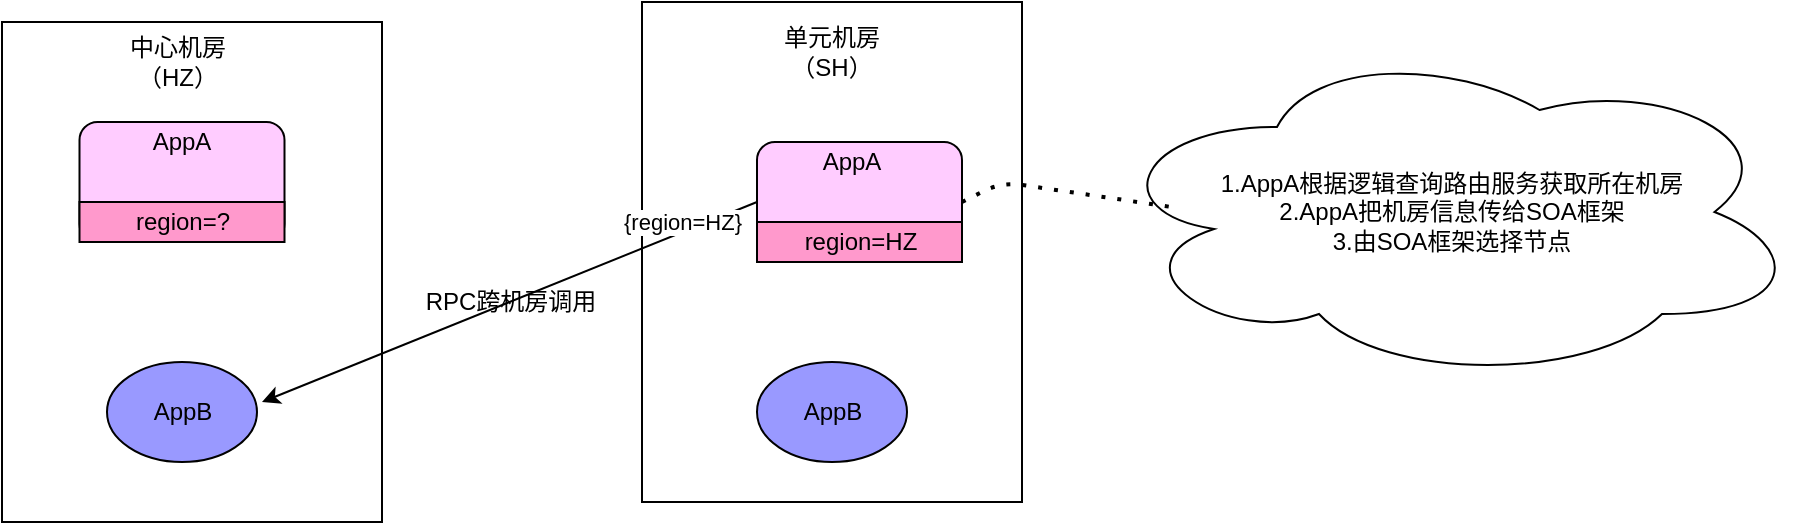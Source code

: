 <mxfile version="13.9.2" type="github">
  <diagram id="fGE-HDQYiMsjhzgaJYEH" name="Page-1">
    <mxGraphModel dx="1520" dy="659" grid="1" gridSize="10" guides="1" tooltips="1" connect="1" arrows="1" fold="1" page="1" pageScale="1" pageWidth="827" pageHeight="1169" math="0" shadow="0">
      <root>
        <mxCell id="0" />
        <mxCell id="1" parent="0" />
        <mxCell id="JVU9-MaIbeyiOLwyJrKp-1" value="" style="rounded=0;whiteSpace=wrap;html=1;" vertex="1" parent="1">
          <mxGeometry x="160" y="240" width="190" height="250" as="geometry" />
        </mxCell>
        <mxCell id="JVU9-MaIbeyiOLwyJrKp-2" value="" style="rounded=0;whiteSpace=wrap;html=1;" vertex="1" parent="1">
          <mxGeometry x="480" y="230" width="190" height="250" as="geometry" />
        </mxCell>
        <mxCell id="JVU9-MaIbeyiOLwyJrKp-3" value="中心机房（HZ）" style="text;html=1;strokeColor=none;fillColor=none;align=center;verticalAlign=middle;whiteSpace=wrap;rounded=0;" vertex="1" parent="1">
          <mxGeometry x="212.5" y="245" width="70" height="30" as="geometry" />
        </mxCell>
        <mxCell id="JVU9-MaIbeyiOLwyJrKp-4" value="单元机房&lt;br&gt;（SH）" style="text;html=1;strokeColor=none;fillColor=none;align=center;verticalAlign=middle;whiteSpace=wrap;rounded=0;" vertex="1" parent="1">
          <mxGeometry x="545" y="245" width="60" height="20" as="geometry" />
        </mxCell>
        <mxCell id="JVU9-MaIbeyiOLwyJrKp-5" value="AppB" style="ellipse;whiteSpace=wrap;html=1;fillColor=#9999FF;" vertex="1" parent="1">
          <mxGeometry x="212.5" y="410" width="75" height="50" as="geometry" />
        </mxCell>
        <mxCell id="JVU9-MaIbeyiOLwyJrKp-6" value="" style="endArrow=classic;html=1;exitX=0;exitY=0.5;exitDx=0;exitDy=0;" edge="1" parent="1" source="JVU9-MaIbeyiOLwyJrKp-11">
          <mxGeometry width="50" height="50" relative="1" as="geometry">
            <mxPoint x="540.064" y="333.592" as="sourcePoint" />
            <mxPoint x="290" y="430" as="targetPoint" />
          </mxGeometry>
        </mxCell>
        <mxCell id="JVU9-MaIbeyiOLwyJrKp-17" value="{region=HZ}" style="edgeLabel;html=1;align=center;verticalAlign=middle;resizable=0;points=[];" vertex="1" connectable="0" parent="JVU9-MaIbeyiOLwyJrKp-6">
          <mxGeometry x="-0.405" relative="1" as="geometry">
            <mxPoint x="35.75" y="-19.59" as="offset" />
          </mxGeometry>
        </mxCell>
        <mxCell id="JVU9-MaIbeyiOLwyJrKp-7" value="RPC跨机房调用" style="text;html=1;align=center;verticalAlign=middle;resizable=0;points=[];autosize=1;" vertex="1" parent="1">
          <mxGeometry x="364" y="370" width="100" height="20" as="geometry" />
        </mxCell>
        <mxCell id="JVU9-MaIbeyiOLwyJrKp-8" value="AppB" style="ellipse;whiteSpace=wrap;html=1;fillColor=#9999FF;" vertex="1" parent="1">
          <mxGeometry x="537.5" y="410" width="75" height="50" as="geometry" />
        </mxCell>
        <mxCell id="JVU9-MaIbeyiOLwyJrKp-9" value="1.AppA根据逻辑查询路由服务获取所在机房&lt;br&gt;2.AppA把机房信息传给SOA框架&lt;br&gt;3.由SOA框架选择节点" style="ellipse;shape=cloud;whiteSpace=wrap;html=1;" vertex="1" parent="1">
          <mxGeometry x="710" y="250" width="350" height="170" as="geometry" />
        </mxCell>
        <mxCell id="JVU9-MaIbeyiOLwyJrKp-10" value="" style="endArrow=none;dashed=1;html=1;dashPattern=1 3;strokeWidth=2;entryX=0.108;entryY=0.488;entryDx=0;entryDy=0;entryPerimeter=0;exitX=1;exitY=0.5;exitDx=0;exitDy=0;" edge="1" parent="1" source="JVU9-MaIbeyiOLwyJrKp-11" target="JVU9-MaIbeyiOLwyJrKp-9">
          <mxGeometry width="50" height="50" relative="1" as="geometry">
            <mxPoint x="650" y="320" as="sourcePoint" />
            <mxPoint x="700" y="320" as="targetPoint" />
            <Array as="points">
              <mxPoint x="660" y="320" />
            </Array>
          </mxGeometry>
        </mxCell>
        <mxCell id="JVU9-MaIbeyiOLwyJrKp-11" value="" style="rounded=1;whiteSpace=wrap;html=1;fillColor=#FFCCFF;" vertex="1" parent="1">
          <mxGeometry x="537.5" y="300" width="102.5" height="60" as="geometry" />
        </mxCell>
        <mxCell id="JVU9-MaIbeyiOLwyJrKp-12" value="AppA" style="text;html=1;strokeColor=none;fillColor=none;align=center;verticalAlign=middle;whiteSpace=wrap;rounded=0;" vertex="1" parent="1">
          <mxGeometry x="565" y="300" width="40" height="20" as="geometry" />
        </mxCell>
        <mxCell id="JVU9-MaIbeyiOLwyJrKp-13" value="&lt;span&gt;region=HZ&lt;br&gt;&lt;/span&gt;" style="rounded=0;whiteSpace=wrap;html=1;fillColor=#FF99CC;" vertex="1" parent="1">
          <mxGeometry x="537.5" y="340" width="102.5" height="20" as="geometry" />
        </mxCell>
        <mxCell id="JVU9-MaIbeyiOLwyJrKp-14" value="" style="rounded=1;whiteSpace=wrap;html=1;fillColor=#FFCCFF;" vertex="1" parent="1">
          <mxGeometry x="198.75" y="290" width="102.5" height="60" as="geometry" />
        </mxCell>
        <mxCell id="JVU9-MaIbeyiOLwyJrKp-15" value="region=?" style="rounded=0;whiteSpace=wrap;html=1;fillColor=#FF99CC;" vertex="1" parent="1">
          <mxGeometry x="198.75" y="330" width="102.5" height="20" as="geometry" />
        </mxCell>
        <mxCell id="JVU9-MaIbeyiOLwyJrKp-16" value="AppA" style="text;html=1;strokeColor=none;fillColor=none;align=center;verticalAlign=middle;whiteSpace=wrap;rounded=0;" vertex="1" parent="1">
          <mxGeometry x="230" y="290" width="40" height="20" as="geometry" />
        </mxCell>
      </root>
    </mxGraphModel>
  </diagram>
</mxfile>
